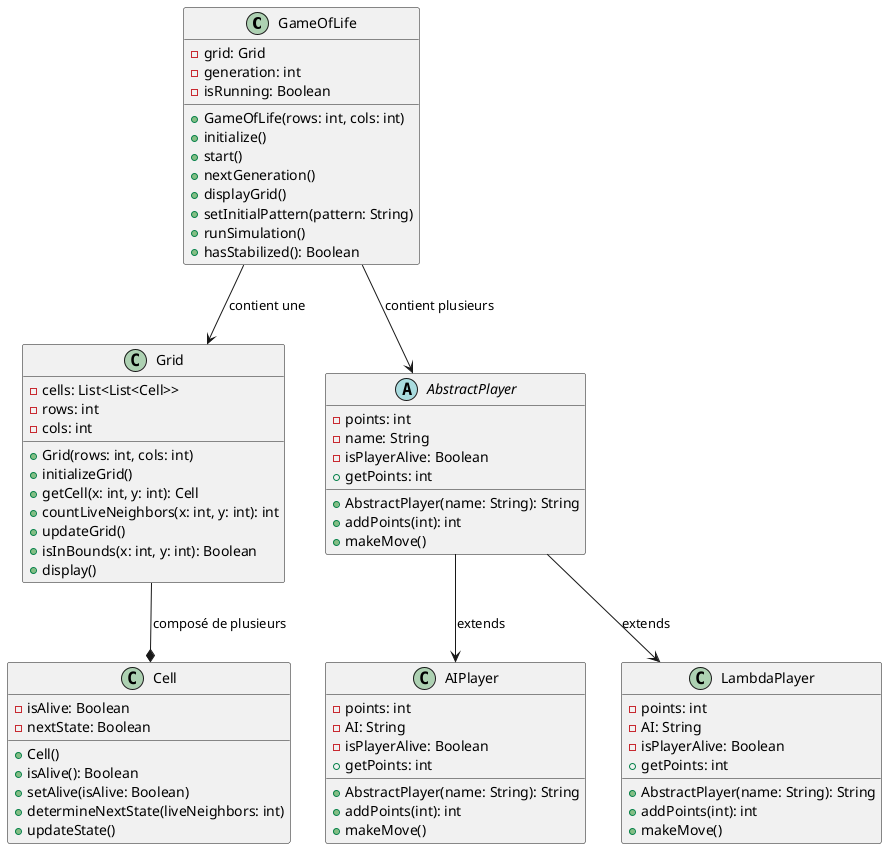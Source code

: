 @startuml diagram

class GameOfLife {
    - grid: Grid
    - generation: int
    - isRunning: Boolean
    + GameOfLife(rows: int, cols: int)
    + initialize()
    + start()
    + nextGeneration()
    + displayGrid()
    + setInitialPattern(pattern: String)
    + runSimulation()
    + hasStabilized(): Boolean
}

class Grid {
    - cells: List<List<Cell>>
    - rows: int
    - cols: int
    + Grid(rows: int, cols: int)
    + initializeGrid()
    + getCell(x: int, y: int): Cell
    + countLiveNeighbors(x: int, y: int): int
    + updateGrid()
    + isInBounds(x: int, y: int): Boolean
    + display()
}

class Cell {
    - isAlive: Boolean
    - nextState: Boolean
    + Cell()
    + isAlive(): Boolean
    + setAlive(isAlive: Boolean)
    + determineNextState(liveNeighbors: int)
    + updateState()
}


abstract class AbstractPlayer {
    - points: int
    - name: String
    - isPlayerAlive: Boolean
    + AbstractPlayer(name: String): String
    + getPoints: int
    + addPoints(int): int
    + makeMove()

    }

class AIPlayer {
    - points: int
    - AI: String
    - isPlayerAlive: Boolean
    + AbstractPlayer(name: String): String
    + getPoints: int
    + addPoints(int): int
    + makeMove()
}

class LambdaPlayer {
    - points: int
    - AI: String
    - isPlayerAlive: Boolean
    + AbstractPlayer(name: String): String
    + getPoints: int
    + addPoints(int): int
    + makeMove()
}

GameOfLife --> Grid : "contient une"
Grid --* Cell : "composé de plusieurs"
GameOfLife --> AbstractPlayer : "contient plusieurs"
AbstractPlayer --> AIPlayer : "extends"
AbstractPlayer --> LambdaPlayer : "extends"


@enduml

